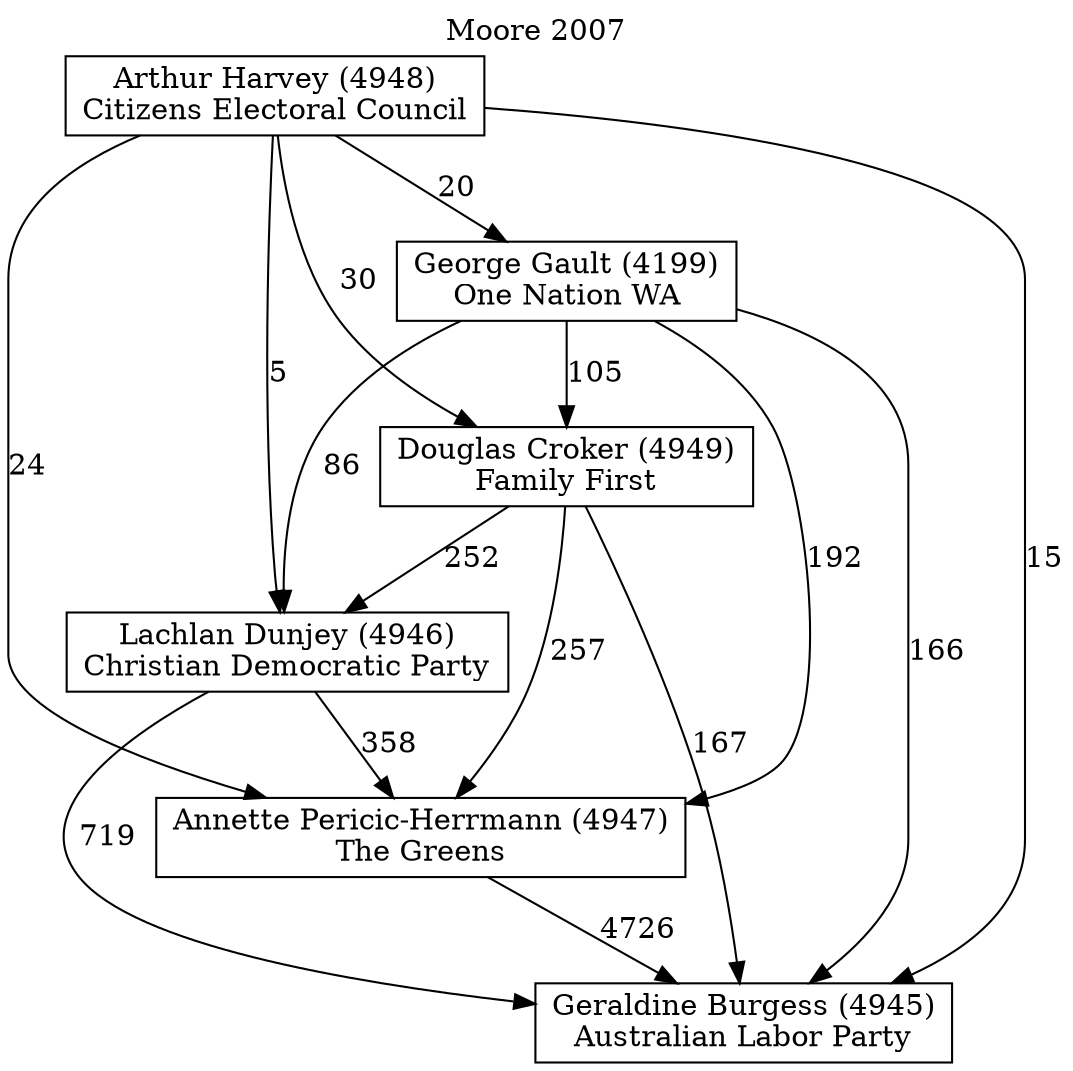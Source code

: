 // House preference flow
digraph "Geraldine Burgess (4945)_Moore_2007" {
	graph [label="Moore 2007" labelloc=t mclimit=10]
	node [shape=box]
	"Annette Pericic-Herrmann (4947)" [label="Annette Pericic-Herrmann (4947)
The Greens"]
	"Arthur Harvey (4948)" [label="Arthur Harvey (4948)
Citizens Electoral Council"]
	"Douglas Croker (4949)" [label="Douglas Croker (4949)
Family First"]
	"George Gault (4199)" [label="George Gault (4199)
One Nation WA"]
	"Geraldine Burgess (4945)" [label="Geraldine Burgess (4945)
Australian Labor Party"]
	"Lachlan Dunjey (4946)" [label="Lachlan Dunjey (4946)
Christian Democratic Party"]
	"Annette Pericic-Herrmann (4947)" -> "Geraldine Burgess (4945)" [label=4726]
	"Arthur Harvey (4948)" -> "Annette Pericic-Herrmann (4947)" [label=24]
	"Arthur Harvey (4948)" -> "Douglas Croker (4949)" [label=30]
	"Arthur Harvey (4948)" -> "George Gault (4199)" [label=20]
	"Arthur Harvey (4948)" -> "Geraldine Burgess (4945)" [label=15]
	"Arthur Harvey (4948)" -> "Lachlan Dunjey (4946)" [label=5]
	"Douglas Croker (4949)" -> "Annette Pericic-Herrmann (4947)" [label=257]
	"Douglas Croker (4949)" -> "Geraldine Burgess (4945)" [label=167]
	"Douglas Croker (4949)" -> "Lachlan Dunjey (4946)" [label=252]
	"George Gault (4199)" -> "Annette Pericic-Herrmann (4947)" [label=192]
	"George Gault (4199)" -> "Douglas Croker (4949)" [label=105]
	"George Gault (4199)" -> "Geraldine Burgess (4945)" [label=166]
	"George Gault (4199)" -> "Lachlan Dunjey (4946)" [label=86]
	"Lachlan Dunjey (4946)" -> "Annette Pericic-Herrmann (4947)" [label=358]
	"Lachlan Dunjey (4946)" -> "Geraldine Burgess (4945)" [label=719]
}
